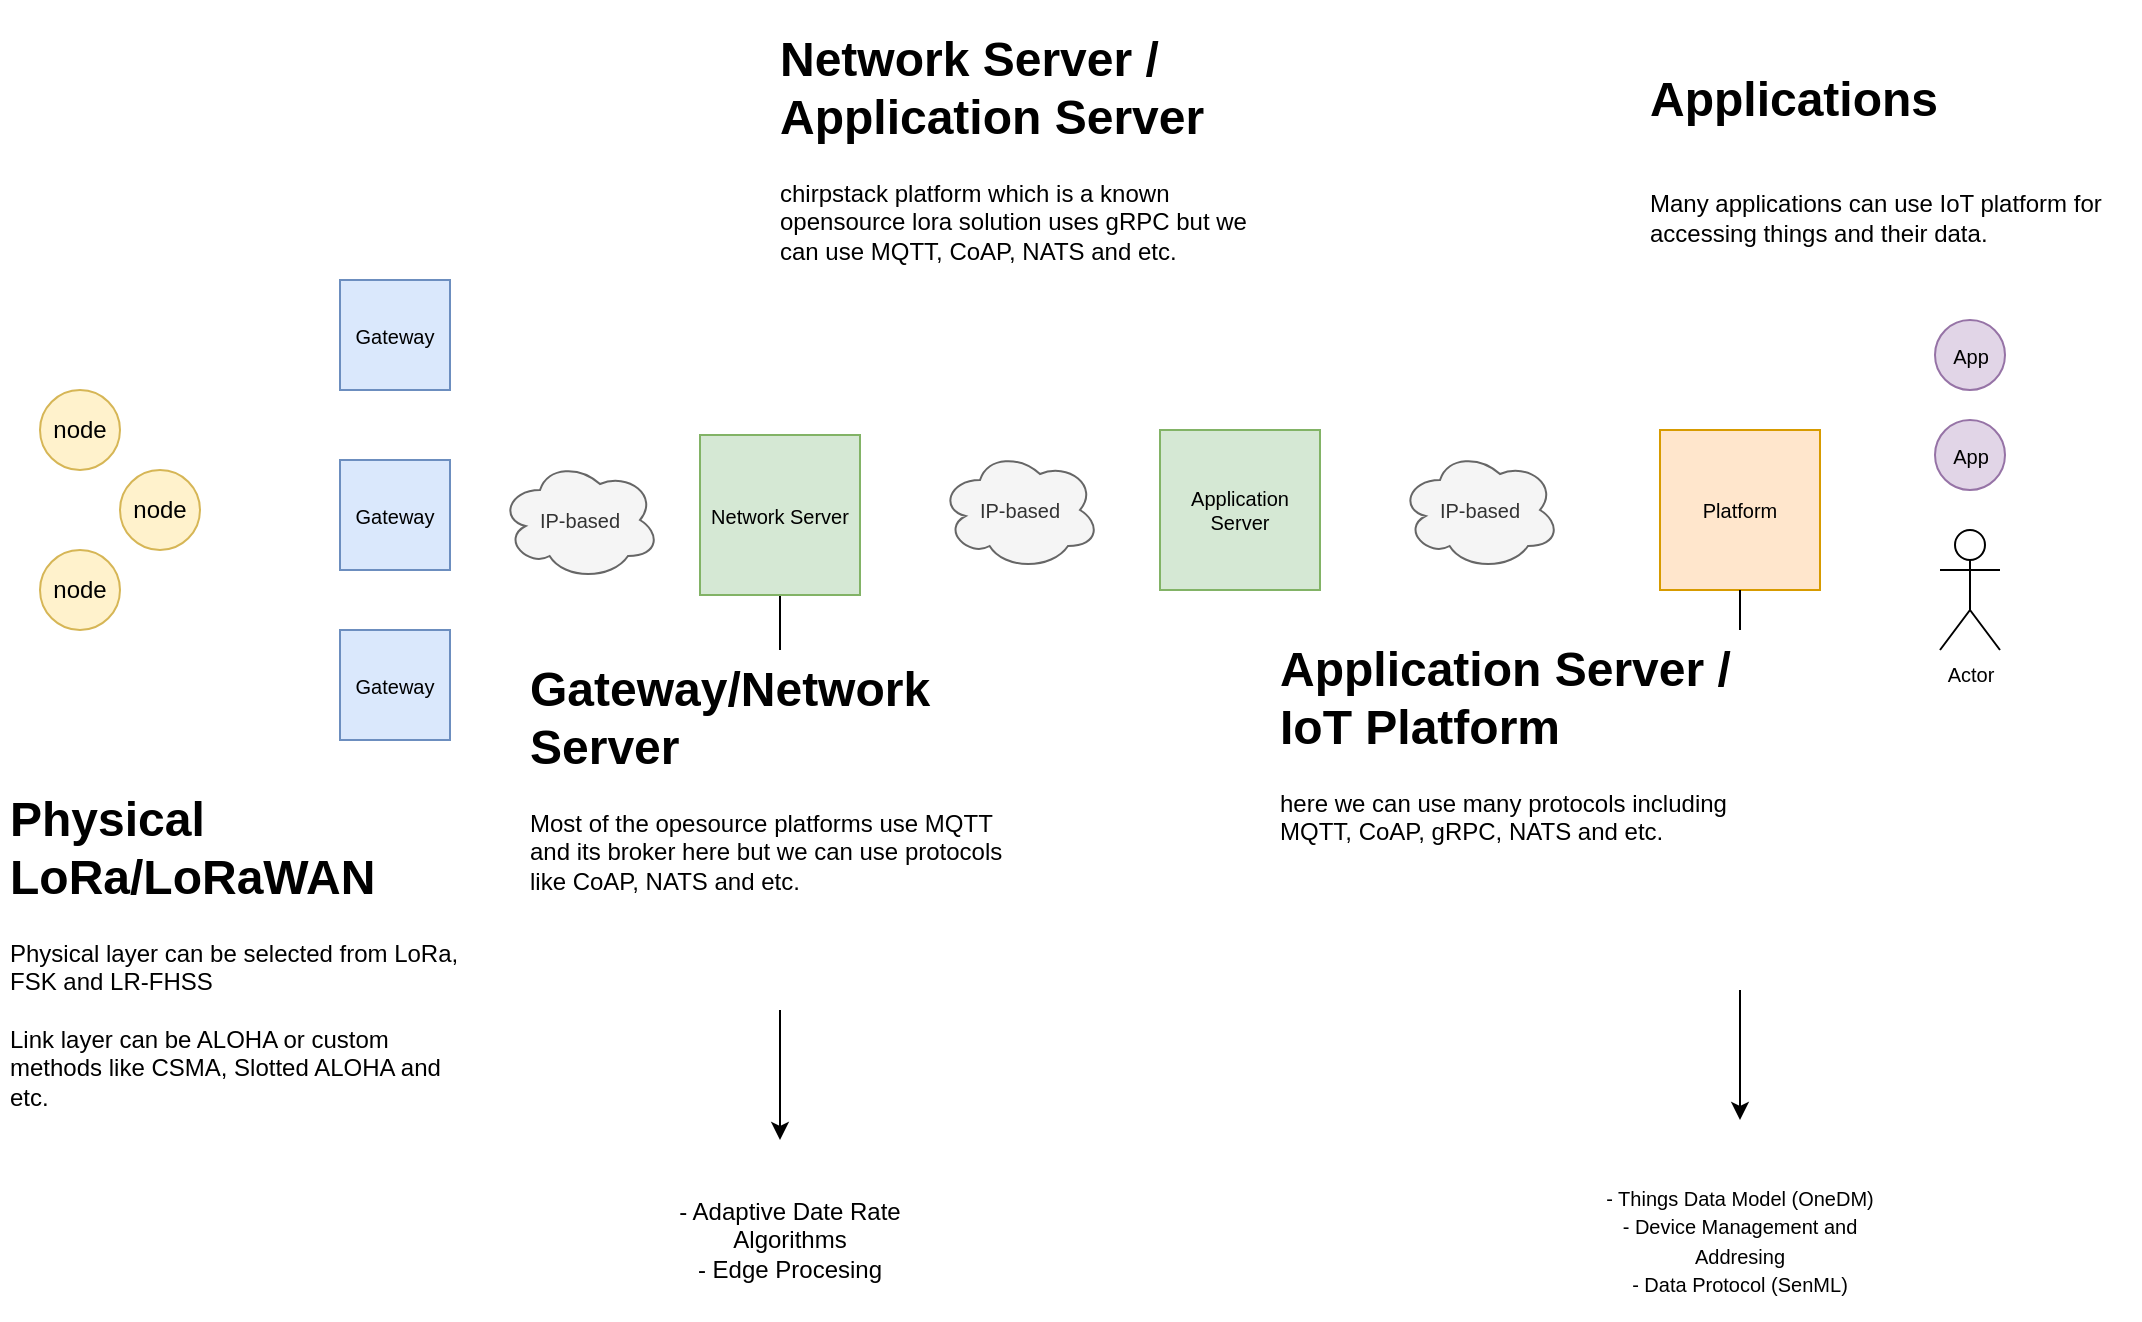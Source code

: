 <mxfile version="16.1.2" type="device" pages="2"><diagram id="vFOVzhbcDSj1_7UWR3wa" name="e2e lorawan"><mxGraphModel dx="1422" dy="845" grid="1" gridSize="10" guides="1" tooltips="1" connect="1" arrows="1" fold="1" page="1" pageScale="1" pageWidth="1100" pageHeight="850" math="0" shadow="0"><root><mxCell id="0"/><mxCell id="1" parent="0"/><mxCell id="xN11ULgadkveaL1Cf9Xj-11" value="" style="endArrow=classic;html=1;rounded=0;fontFamily=Helvetica;fontSize=12;exitX=0.5;exitY=1;exitDx=0;exitDy=0;" edge="1" parent="1" source="xQdpvlvh-bv_5EFUfStP-5"><mxGeometry width="50" height="50" relative="1" as="geometry"><mxPoint x="420" y="650" as="sourcePoint"/><mxPoint x="410" y="700" as="targetPoint"/></mxGeometry></mxCell><mxCell id="xQdpvlvh-bv_5EFUfStP-1" value="node" style="ellipse;whiteSpace=wrap;html=1;aspect=fixed;fillColor=#fff2cc;strokeColor=#d6b656;" parent="1" vertex="1"><mxGeometry x="40" y="325" width="40" height="40" as="geometry"/></mxCell><mxCell id="xQdpvlvh-bv_5EFUfStP-2" value="node" style="ellipse;whiteSpace=wrap;html=1;aspect=fixed;fillColor=#fff2cc;strokeColor=#d6b656;" parent="1" vertex="1"><mxGeometry x="40" y="405" width="40" height="40" as="geometry"/></mxCell><mxCell id="xQdpvlvh-bv_5EFUfStP-3" value="node" style="ellipse;whiteSpace=wrap;html=1;aspect=fixed;fillColor=#fff2cc;strokeColor=#d6b656;" parent="1" vertex="1"><mxGeometry x="80" y="365" width="40" height="40" as="geometry"/></mxCell><mxCell id="xQdpvlvh-bv_5EFUfStP-4" value="&lt;font style=&quot;font-size: 10px&quot;&gt;Gateway&lt;/font&gt;" style="whiteSpace=wrap;html=1;aspect=fixed;fillColor=#dae8fc;strokeColor=#6c8ebf;" parent="1" vertex="1"><mxGeometry x="190" y="360" width="55" height="55" as="geometry"/></mxCell><mxCell id="xQdpvlvh-bv_5EFUfStP-5" value="Network Server" style="whiteSpace=wrap;html=1;aspect=fixed;fontSize=10;fillColor=#d5e8d4;strokeColor=#82b366;" parent="1" vertex="1"><mxGeometry x="370" y="347.5" width="80" height="80" as="geometry"/></mxCell><mxCell id="xQdpvlvh-bv_5EFUfStP-6" value="&lt;font style=&quot;font-size: 10px&quot;&gt;Gateway&lt;/font&gt;" style="whiteSpace=wrap;html=1;aspect=fixed;fillColor=#dae8fc;strokeColor=#6c8ebf;" parent="1" vertex="1"><mxGeometry x="190" y="445" width="55" height="55" as="geometry"/></mxCell><mxCell id="xQdpvlvh-bv_5EFUfStP-7" value="&lt;font style=&quot;font-size: 10px&quot;&gt;Gateway&lt;/font&gt;" style="whiteSpace=wrap;html=1;aspect=fixed;fillColor=#dae8fc;strokeColor=#6c8ebf;" parent="1" vertex="1"><mxGeometry x="190" y="270" width="55" height="55" as="geometry"/></mxCell><mxCell id="xQdpvlvh-bv_5EFUfStP-9" value="Application Server" style="whiteSpace=wrap;html=1;aspect=fixed;fontSize=10;fillColor=#d5e8d4;strokeColor=#82b366;" parent="1" vertex="1"><mxGeometry x="600" y="345" width="80" height="80" as="geometry"/></mxCell><mxCell id="xQdpvlvh-bv_5EFUfStP-10" value="IP-based" style="ellipse;shape=cloud;whiteSpace=wrap;html=1;fontSize=10;fillColor=#f5f5f5;fontColor=#333333;strokeColor=#666666;" parent="1" vertex="1"><mxGeometry x="270" y="360" width="80" height="60" as="geometry"/></mxCell><mxCell id="xQdpvlvh-bv_5EFUfStP-12" value="IP-based" style="ellipse;shape=cloud;whiteSpace=wrap;html=1;fontSize=10;fillColor=#f5f5f5;fontColor=#333333;strokeColor=#666666;" parent="1" vertex="1"><mxGeometry x="490" y="355" width="80" height="60" as="geometry"/></mxCell><mxCell id="xQdpvlvh-bv_5EFUfStP-14" value="Platform" style="whiteSpace=wrap;html=1;aspect=fixed;fontSize=10;fillColor=#ffe6cc;strokeColor=#d79b00;" parent="1" vertex="1"><mxGeometry x="850" y="345" width="80" height="80" as="geometry"/></mxCell><mxCell id="xQdpvlvh-bv_5EFUfStP-15" value="IP-based" style="ellipse;shape=cloud;whiteSpace=wrap;html=1;fontSize=10;fillColor=#f5f5f5;fontColor=#333333;strokeColor=#666666;" parent="1" vertex="1"><mxGeometry x="720" y="355" width="80" height="60" as="geometry"/></mxCell><mxCell id="xQdpvlvh-bv_5EFUfStP-17" value="Actor" style="shape=umlActor;verticalLabelPosition=bottom;verticalAlign=top;html=1;outlineConnect=0;fontSize=10;" parent="1" vertex="1"><mxGeometry x="990" y="395" width="30" height="60" as="geometry"/></mxCell><mxCell id="xQdpvlvh-bv_5EFUfStP-19" value="App" style="ellipse;whiteSpace=wrap;html=1;aspect=fixed;fontSize=10;fillColor=#e1d5e7;strokeColor=#9673a6;" parent="1" vertex="1"><mxGeometry x="987.5" y="340" width="35" height="35" as="geometry"/></mxCell><mxCell id="xQdpvlvh-bv_5EFUfStP-20" value="App" style="ellipse;whiteSpace=wrap;html=1;aspect=fixed;fontSize=10;fillColor=#e1d5e7;strokeColor=#9673a6;" parent="1" vertex="1"><mxGeometry x="987.5" y="290" width="35" height="35" as="geometry"/></mxCell><mxCell id="xN11ULgadkveaL1Cf9Xj-1" value="&lt;h1&gt;Physical LoRa/LoRaWAN&lt;/h1&gt;&lt;p&gt;Physical layer can be selected from LoRa, FSK and LR-FHSS&lt;br&gt;&lt;br&gt;Link layer can be ALOHA or custom methods like CSMA, Slotted ALOHA and etc.&lt;/p&gt;" style="text;html=1;strokeColor=none;fillColor=default;spacing=5;spacingTop=-20;whiteSpace=wrap;overflow=hidden;rounded=0;" vertex="1" parent="1"><mxGeometry x="20" y="520" width="240" height="180" as="geometry"/></mxCell><mxCell id="xN11ULgadkveaL1Cf9Xj-7" value="&lt;h1&gt;&lt;span&gt;Network Server / Application Server&lt;br&gt;&lt;/span&gt;&lt;/h1&gt;&lt;div&gt;chirpstack platform which is a known opensource lora solution uses gRPC but we can use MQTT, CoAP, NATS and etc.&lt;br&gt;&lt;/div&gt;" style="text;html=1;strokeColor=none;fillColor=default;spacing=5;spacingTop=-20;whiteSpace=wrap;overflow=hidden;rounded=0;" vertex="1" parent="1"><mxGeometry x="405" y="140" width="250" height="180" as="geometry"/></mxCell><mxCell id="xN11ULgadkveaL1Cf9Xj-9" value="&lt;h1&gt;&lt;span&gt;&lt;/span&gt;&lt;/h1&gt;&lt;h1&gt;Applications&lt;/h1&gt;&lt;div&gt;&lt;br&gt;&lt;/div&gt;&lt;div&gt;Many applications can use IoT platform for accessing things and their data.&lt;br&gt;&lt;/div&gt;" style="text;html=1;strokeColor=none;fillColor=default;spacing=5;spacingTop=-20;whiteSpace=wrap;overflow=hidden;rounded=0;" vertex="1" parent="1"><mxGeometry x="840" y="160" width="250" height="120" as="geometry"/></mxCell><mxCell id="xN11ULgadkveaL1Cf9Xj-10" style="edgeStyle=orthogonalEdgeStyle;rounded=0;orthogonalLoop=1;jettySize=auto;html=1;exitX=0.5;exitY=1;exitDx=0;exitDy=0;fontFamily=Helvetica;fontSize=12;" edge="1" parent="1" source="xN11ULgadkveaL1Cf9Xj-9" target="xN11ULgadkveaL1Cf9Xj-9"><mxGeometry relative="1" as="geometry"/></mxCell><mxCell id="xN11ULgadkveaL1Cf9Xj-2" value="&lt;h1&gt;&lt;span&gt;Gateway/Network Server&lt;/span&gt;&lt;span&gt;&lt;br&gt;&lt;/span&gt;&lt;/h1&gt;&lt;div&gt;&lt;span&gt;Most of the opesource platforms use MQTT and its broker here but we can use protocols like CoAP, NATS and etc.&lt;/span&gt;&lt;/div&gt;" style="text;html=1;strokeColor=none;fillColor=default;spacing=5;spacingTop=-20;whiteSpace=wrap;overflow=hidden;rounded=0;" vertex="1" parent="1"><mxGeometry x="280" y="455" width="250" height="180" as="geometry"/></mxCell><mxCell id="xN11ULgadkveaL1Cf9Xj-12" value="- Adaptive Date Rate Algorithms&lt;br&gt;- Edge Procesing" style="text;html=1;strokeColor=none;fillColor=default;align=center;verticalAlign=middle;whiteSpace=wrap;rounded=0;fontFamily=Helvetica;fontSize=12;" vertex="1" parent="1"><mxGeometry x="340" y="710" width="150" height="80" as="geometry"/></mxCell><mxCell id="xN11ULgadkveaL1Cf9Xj-13" value="" style="endArrow=classic;html=1;rounded=0;fontFamily=Helvetica;fontSize=12;exitX=0.5;exitY=1;exitDx=0;exitDy=0;" edge="1" parent="1" source="xQdpvlvh-bv_5EFUfStP-14"><mxGeometry width="50" height="50" relative="1" as="geometry"><mxPoint x="520" y="420" as="sourcePoint"/><mxPoint x="890" y="690" as="targetPoint"/></mxGeometry></mxCell><mxCell id="xN11ULgadkveaL1Cf9Xj-8" value="&lt;h1&gt;&lt;span&gt;Application Server / IoT Platform&lt;br&gt;&lt;/span&gt;&lt;/h1&gt;&lt;div&gt;here we can use many protocols including MQTT, CoAP, gRPC, NATS and etc.&lt;br&gt;&lt;/div&gt;" style="text;html=1;strokeColor=none;fillColor=default;spacing=5;spacingTop=-20;whiteSpace=wrap;overflow=hidden;rounded=0;" vertex="1" parent="1"><mxGeometry x="655" y="445" width="250" height="180" as="geometry"/></mxCell><mxCell id="xN11ULgadkveaL1Cf9Xj-14" value="&lt;font style=&quot;font-size: 10px&quot;&gt;- Things Data Model (OneDM)&lt;br&gt;- Device Management and Addresing&lt;br&gt;- Data Protocol (SenML)&lt;/font&gt;" style="text;html=1;strokeColor=none;fillColor=default;align=center;verticalAlign=middle;whiteSpace=wrap;rounded=0;fontFamily=Helvetica;fontSize=12;" vertex="1" parent="1"><mxGeometry x="815" y="710" width="150" height="80" as="geometry"/></mxCell></root></mxGraphModel></diagram><diagram id="jzAiSDIesRkXTY9LjDkB" name="layered"><mxGraphModel dx="1422" dy="845" grid="1" gridSize="10" guides="1" tooltips="1" connect="1" arrows="1" fold="1" page="1" pageScale="1" pageWidth="1100" pageHeight="850" math="0" shadow="0"><root><mxCell id="ebISlFzrJQpZ-JY0soxZ-0"/><mxCell id="ebISlFzrJQpZ-JY0soxZ-1" parent="ebISlFzrJQpZ-JY0soxZ-0"/><mxCell id="ebISlFzrJQpZ-JY0soxZ-3" value="Application Layer&lt;br&gt;CoAP / MQTT / QUIC / ..." style="rounded=1;whiteSpace=wrap;html=1;fontFamily=Helvetica;fontSize=10;fillColor=default;" vertex="1" parent="ebISlFzrJQpZ-JY0soxZ-1"><mxGeometry x="90" y="360" width="240" height="60" as="geometry"/></mxCell><mxCell id="ebISlFzrJQpZ-JY0soxZ-4" value="Transport Layer&lt;br&gt;UDP / TCP / None" style="rounded=1;whiteSpace=wrap;html=1;fontFamily=Helvetica;fontSize=10;fillColor=default;" vertex="1" parent="ebISlFzrJQpZ-JY0soxZ-1"><mxGeometry x="90" y="420" width="240" height="60" as="geometry"/></mxCell><mxCell id="ebISlFzrJQpZ-JY0soxZ-5" value="Network Layer&lt;br&gt;IP / IPv6 / None" style="rounded=1;whiteSpace=wrap;html=1;fontFamily=Helvetica;fontSize=10;fillColor=default;" vertex="1" parent="ebISlFzrJQpZ-JY0soxZ-1"><mxGeometry x="90" y="480" width="240" height="60" as="geometry"/></mxCell><mxCell id="ebISlFzrJQpZ-JY0soxZ-6" value="Link Layer&lt;br&gt;ALOHA / Slotted ALOHA / CSMA / ..." style="rounded=1;whiteSpace=wrap;html=1;fontFamily=Helvetica;fontSize=10;fillColor=default;" vertex="1" parent="ebISlFzrJQpZ-JY0soxZ-1"><mxGeometry x="90" y="540" width="240" height="60" as="geometry"/></mxCell><mxCell id="ebISlFzrJQpZ-JY0soxZ-7" value="Physicial Layer&lt;br&gt;LoRa / FSK / LR-FHSS" style="rounded=1;whiteSpace=wrap;html=1;fontFamily=Helvetica;fontSize=10;fillColor=default;" vertex="1" parent="ebISlFzrJQpZ-JY0soxZ-1"><mxGeometry x="90" y="600" width="240" height="60" as="geometry"/></mxCell><mxCell id="ebISlFzrJQpZ-JY0soxZ-8" value="Access Network" style="text;html=1;strokeColor=none;fillColor=none;align=center;verticalAlign=middle;whiteSpace=wrap;rounded=0;fontFamily=Helvetica;fontSize=35;" vertex="1" parent="ebISlFzrJQpZ-JY0soxZ-1"><mxGeometry x="85" y="160" width="250" height="80" as="geometry"/></mxCell><mxCell id="ebISlFzrJQpZ-JY0soxZ-9" value="Content&lt;br&gt;SenML / JSON / CBOR / ..." style="rounded=1;whiteSpace=wrap;html=1;fontFamily=Helvetica;fontSize=10;fillColor=default;" vertex="1" parent="ebISlFzrJQpZ-JY0soxZ-1"><mxGeometry x="90" y="300" width="240" height="60" as="geometry"/></mxCell><mxCell id="ebISlFzrJQpZ-JY0soxZ-10" value="Application Layer&lt;br&gt;CoAP / MQTT / QUIC / ..." style="rounded=1;whiteSpace=wrap;html=1;fontFamily=Helvetica;fontSize=10;fillColor=default;" vertex="1" parent="ebISlFzrJQpZ-JY0soxZ-1"><mxGeometry x="755" y="360" width="240" height="60" as="geometry"/></mxCell><mxCell id="ebISlFzrJQpZ-JY0soxZ-11" value="Transport Layer&lt;br&gt;UDP / TCP" style="rounded=1;whiteSpace=wrap;html=1;fontFamily=Helvetica;fontSize=10;fillColor=default;" vertex="1" parent="ebISlFzrJQpZ-JY0soxZ-1"><mxGeometry x="755" y="420" width="240" height="60" as="geometry"/></mxCell><mxCell id="ebISlFzrJQpZ-JY0soxZ-12" value="Network Layer&lt;br&gt;IP / IPv6" style="rounded=1;whiteSpace=wrap;html=1;fontFamily=Helvetica;fontSize=10;fillColor=default;" vertex="1" parent="ebISlFzrJQpZ-JY0soxZ-1"><mxGeometry x="755" y="480" width="240" height="60" as="geometry"/></mxCell><mxCell id="ebISlFzrJQpZ-JY0soxZ-15" value="Platform" style="text;html=1;strokeColor=none;fillColor=none;align=center;verticalAlign=middle;whiteSpace=wrap;rounded=0;fontFamily=Helvetica;fontSize=35;" vertex="1" parent="ebISlFzrJQpZ-JY0soxZ-1"><mxGeometry x="750" y="160" width="250" height="80" as="geometry"/></mxCell><mxCell id="ebISlFzrJQpZ-JY0soxZ-16" value="Content&lt;br&gt;SenML / JSON / CBOR / ..." style="rounded=1;whiteSpace=wrap;html=1;fontFamily=Helvetica;fontSize=10;fillColor=default;" vertex="1" parent="ebISlFzrJQpZ-JY0soxZ-1"><mxGeometry x="755" y="300" width="240" height="60" as="geometry"/></mxCell></root></mxGraphModel></diagram></mxfile>